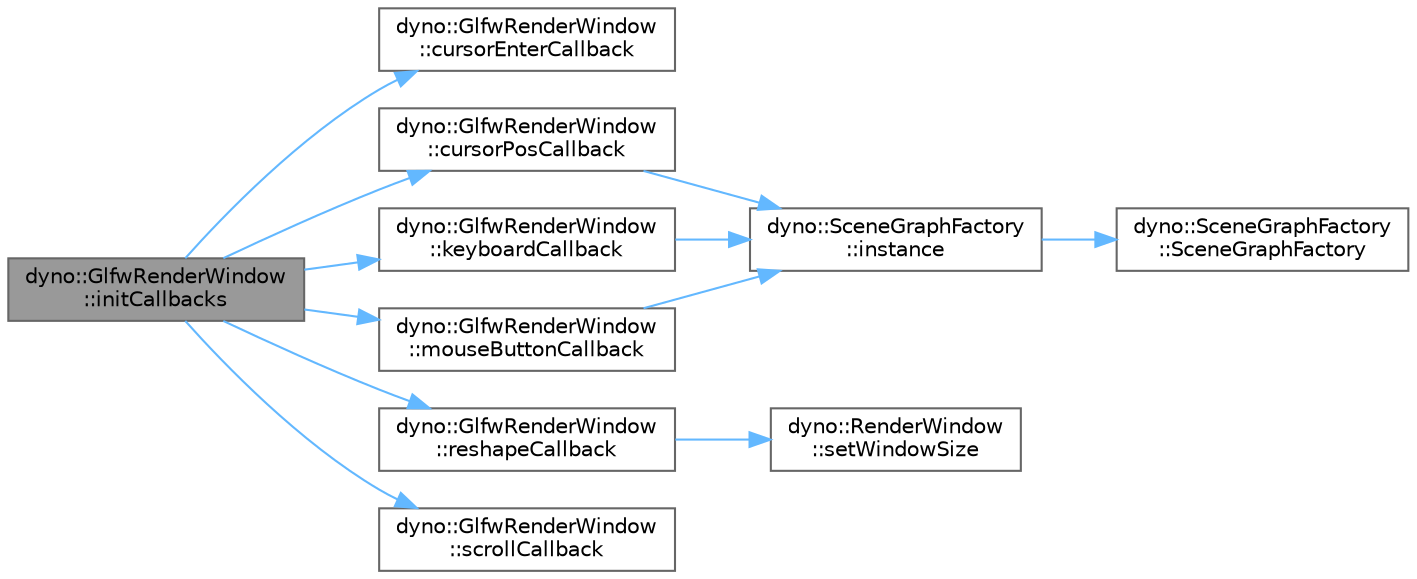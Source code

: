 digraph "dyno::GlfwRenderWindow::initCallbacks"
{
 // LATEX_PDF_SIZE
  bgcolor="transparent";
  edge [fontname=Helvetica,fontsize=10,labelfontname=Helvetica,labelfontsize=10];
  node [fontname=Helvetica,fontsize=10,shape=box,height=0.2,width=0.4];
  rankdir="LR";
  Node1 [id="Node000001",label="dyno::GlfwRenderWindow\l::initCallbacks",height=0.2,width=0.4,color="gray40", fillcolor="grey60", style="filled", fontcolor="black",tooltip=" "];
  Node1 -> Node2 [id="edge1_Node000001_Node000002",color="steelblue1",style="solid",tooltip=" "];
  Node2 [id="Node000002",label="dyno::GlfwRenderWindow\l::cursorEnterCallback",height=0.2,width=0.4,color="grey40", fillcolor="white", style="filled",URL="$classdyno_1_1_glfw_render_window.html#ae973a7e640e0435bad8787a1587d9249",tooltip=" "];
  Node1 -> Node3 [id="edge2_Node000001_Node000003",color="steelblue1",style="solid",tooltip=" "];
  Node3 [id="Node000003",label="dyno::GlfwRenderWindow\l::cursorPosCallback",height=0.2,width=0.4,color="grey40", fillcolor="white", style="filled",URL="$classdyno_1_1_glfw_render_window.html#ae66f2e06797a413f817ad88993cd5969",tooltip=" "];
  Node3 -> Node4 [id="edge3_Node000003_Node000004",color="steelblue1",style="solid",tooltip=" "];
  Node4 [id="Node000004",label="dyno::SceneGraphFactory\l::instance",height=0.2,width=0.4,color="grey40", fillcolor="white", style="filled",URL="$classdyno_1_1_scene_graph_factory.html#a734602c4eaa53d89bd0293015383677b",tooltip=" "];
  Node4 -> Node5 [id="edge4_Node000004_Node000005",color="steelblue1",style="solid",tooltip=" "];
  Node5 [id="Node000005",label="dyno::SceneGraphFactory\l::SceneGraphFactory",height=0.2,width=0.4,color="grey40", fillcolor="white", style="filled",URL="$classdyno_1_1_scene_graph_factory.html#a8903c0a4594870792c19db4302361bad",tooltip=" "];
  Node1 -> Node6 [id="edge5_Node000001_Node000006",color="steelblue1",style="solid",tooltip=" "];
  Node6 [id="Node000006",label="dyno::GlfwRenderWindow\l::keyboardCallback",height=0.2,width=0.4,color="grey40", fillcolor="white", style="filled",URL="$classdyno_1_1_glfw_render_window.html#a4fabd80042ee7e0aeb030ee78d4ad190",tooltip=" "];
  Node6 -> Node4 [id="edge6_Node000006_Node000004",color="steelblue1",style="solid",tooltip=" "];
  Node1 -> Node7 [id="edge7_Node000001_Node000007",color="steelblue1",style="solid",tooltip=" "];
  Node7 [id="Node000007",label="dyno::GlfwRenderWindow\l::mouseButtonCallback",height=0.2,width=0.4,color="grey40", fillcolor="white", style="filled",URL="$classdyno_1_1_glfw_render_window.html#ae3f9e3f8cd68e78d6945791b60c6282f",tooltip=" "];
  Node7 -> Node4 [id="edge8_Node000007_Node000004",color="steelblue1",style="solid",tooltip=" "];
  Node1 -> Node8 [id="edge9_Node000001_Node000008",color="steelblue1",style="solid",tooltip=" "];
  Node8 [id="Node000008",label="dyno::GlfwRenderWindow\l::reshapeCallback",height=0.2,width=0.4,color="grey40", fillcolor="white", style="filled",URL="$classdyno_1_1_glfw_render_window.html#a5b9b569c4bfee7235a8a8dc7691ccf3c",tooltip=" "];
  Node8 -> Node9 [id="edge10_Node000008_Node000009",color="steelblue1",style="solid",tooltip=" "];
  Node9 [id="Node000009",label="dyno::RenderWindow\l::setWindowSize",height=0.2,width=0.4,color="grey40", fillcolor="white", style="filled",URL="$classdyno_1_1_render_window.html#af0ccc3414264b4ba1ca42dd2f76f2365",tooltip=" "];
  Node1 -> Node10 [id="edge11_Node000001_Node000010",color="steelblue1",style="solid",tooltip=" "];
  Node10 [id="Node000010",label="dyno::GlfwRenderWindow\l::scrollCallback",height=0.2,width=0.4,color="grey40", fillcolor="white", style="filled",URL="$classdyno_1_1_glfw_render_window.html#a43a493ef9049f564dc00755bbb5d0f24",tooltip=" "];
}
